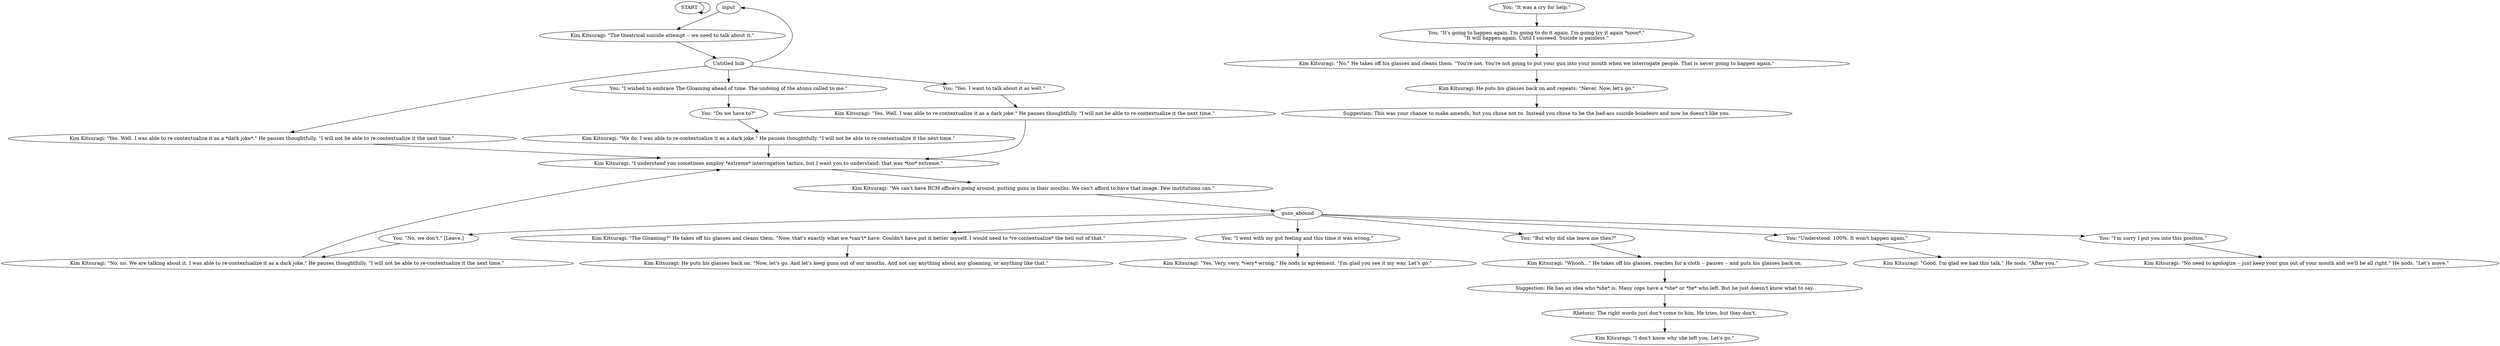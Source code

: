 # KIM SWITCH / TRIED SHOOTING YOURSELF
# a quick switch if you tried to shoot yourself with an empty gun
# ==================================================
digraph G {
	  0 [label="START"];
	  1 [label="input"];
	  2 [label="You: \"No, we don't.\" [Leave.]"];
	  3 [label="You: \"It's going to happen again. I'm going to do it again. I'm going try it again *soon*.\"\n\"It will happen again. Until I succeed. Suicide is painless.\""];
	  4 [label="Kim Kitsuragi: \"Yes. Well. I was able to re-contextualize it as a *dark joke*.\" He pauses thoughtfully. \"I will not be able to re-contextualize it the next time.\""];
	  5 [label="You: \"Do we have to?\""];
	  6 [label="Kim Kitsuragi: \"The Gloaming?\" He takes off his glasses and cleans them. \"Now, that's exactly what we *can't* have. Couldn't have put it better myself. I would need to *re-contextualize* the hell out of that.\""];
	  7 [label="You: \"I wished to embrace The Gloaming ahead of time. The undoing of the atoms called to me.\""];
	  8 [label="You: \"It was a cry for help.\""];
	  9 [label="Kim Kitsuragi: He puts his glasses back on and repeats: \"Never. Now, let's go.\""];
	  10 [label="Kim Kitsuragi: \"Good. I'm glad we had this talk.\" He nods. \"After you.\""];
	  11 [label="Kim Kitsuragi: \"Whooh...\" He takes off his glasses, reaches for a cloth -- pauses -- and puts his glasses back on."];
	  12 [label="Kim Kitsuragi: \"I don't know why she left you. Let's go.\""];
	  13 [label="Untitled hub"];
	  14 [label="Kim Kitsuragi: \"We can't have RCM officers going around, putting guns in their mouths. We can't afford to have that image. Few institutions can.\""];
	  15 [label="guns_abound"];
	  16 [label="Suggestion: He has an idea who *she* is. Many cops have a *she* or *he* who left. But he just doesn't know what to say."];
	  17 [label="Kim Kitsuragi: \"No, no. We are talking about it. I was able to re-contextualize it as a dark joke.\" He pauses thoughtfully. \"I will not be able to re-contextualize it the next time.\""];
	  18 [label="Kim Kitsuragi: \"Yes. Well. I was able to re-contextualize it as a dark joke.\" He pauses thoughtfully. \"I will not be able to re-contextualize it the next time.\""];
	  19 [label="You: \"I went with my gut feeling and this time it was wrong.\""];
	  20 [label="You: \"But why did she leave me then?\""];
	  21 [label="Kim Kitsuragi: \"No.\" He takes off his glasses and cleans them. \"You're not. You're not going to put your gun into your mouth when we interrogate people. That is never going to happen again.\""];
	  22 [label="Kim Kitsuragi: \"I understand you sometimes employ *extreme* interrogation tactics, but I want you to understand: that was *too* extreme.\""];
	  23 [label="Kim Kitsuragi: He puts his glasses back on. \"Now, let's go. And let's keep guns out of our mouths. And not say anything about any gloaming, or anything like that.\""];
	  24 [label="Suggestion: This was your chance to make amends, but you chose not to. Instead you chose to be the bad-ass suicide boiadeiro and now he doesn't like you."];
	  25 [label="Rhetoric: The right words just don't come to him. He tries, but they don't."];
	  26 [label="Kim Kitsuragi: \"The theatrical suicide attempt -- we need to talk about it.\""];
	  27 [label="Kim Kitsuragi: \"No need to apologize -- just keep your gun out of your mouth and we'll be all right.\" He nods. \"Let's move.\""];
	  28 [label="You: \"Yes. I want to talk about it as well.\""];
	  29 [label="You: \"Understood. 100%. It won't happen again.\""];
	  30 [label="You: \"I'm sorry I put you into this position.\""];
	  31 [label="Kim Kitsuragi: \"We do. I was able to re-contextualize it as a dark joke.\" He pauses thoughtfully. \"I will not be able to re-contextualize it the next time.\""];
	  32 [label="Kim Kitsuragi: \"Yes. Very, very, *very* wrong.\" He nods in agreement. \"I'm glad you see it my way. Let's go.\""];
	  0 -> 0
	  1 -> 26
	  2 -> 17
	  3 -> 21
	  4 -> 22
	  5 -> 31
	  6 -> 23
	  7 -> 5
	  8 -> 3
	  9 -> 24
	  11 -> 16
	  13 -> 1
	  13 -> 28
	  13 -> 4
	  13 -> 7
	  14 -> 15
	  15 -> 2
	  15 -> 6
	  15 -> 19
	  15 -> 20
	  15 -> 29
	  15 -> 30
	  16 -> 25
	  17 -> 22
	  18 -> 22
	  19 -> 32
	  20 -> 11
	  21 -> 9
	  22 -> 14
	  25 -> 12
	  26 -> 13
	  28 -> 18
	  29 -> 10
	  30 -> 27
	  31 -> 22
}

